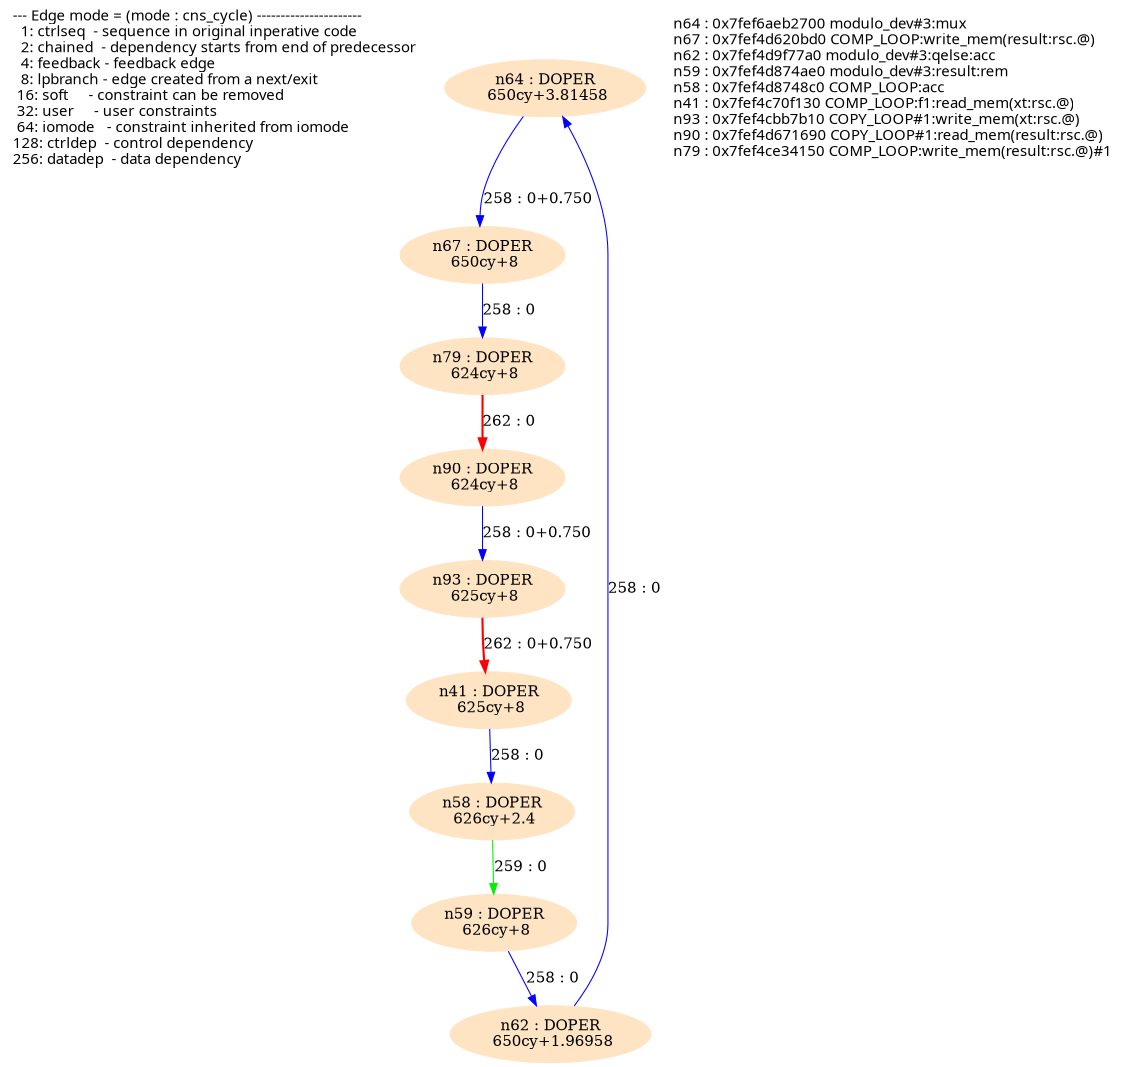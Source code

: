 digraph G {
  size="7.5,10"; center=true; ratio=auto;
  m1[fontname=Fixed,labeljust=left,label="--- Edge mode = (mode : cns_cycle) ----------------------\l  1: ctrlseq  - sequence in original inperative code     \l  2: chained  - dependency starts from end of predecessor\l  4: feedback - feedback edge                            \l  8: lpbranch - edge created from a next/exit            \l 16: soft     - constraint can be removed                \l 32: user     - user constraints                         \l 64: iomode   - constraint inherited from iomode         \l128: ctrldep  - control dependency                       \l256: datadep  - data dependency                          \l",shape=none];
  n64[label="n64 : DOPER\n 650cy+3.81458\n",shape=ellipse,style=filled,color=bisque];
  n67[label="n67 : DOPER\n 650cy+8\n",shape=ellipse,style=filled,color=bisque];
  n62[label="n62 : DOPER\n 650cy+1.96958\n",shape=ellipse,style=filled,color=bisque];
  n59[label="n59 : DOPER\n 626cy+8\n",shape=ellipse,style=filled,color=bisque];
  n58[label="n58 : DOPER\n 626cy+2.4\n",shape=ellipse,style=filled,color=bisque];
  n41[label="n41 : DOPER\n 625cy+8\n",shape=ellipse,style=filled,color=bisque];
  n93[label="n93 : DOPER\n 625cy+8\n",shape=ellipse,style=filled,color=bisque];
  n90[label="n90 : DOPER\n 624cy+8\n",shape=ellipse,style=filled,color=bisque];
  n79[label="n79 : DOPER\n 624cy+8\n",shape=ellipse,style=filled,color=bisque];
  m2[fontname=Fixed,labeljust=left,label="n64 : 0x7fef6aeb2700 modulo_dev#3:mux\ln67 : 0x7fef4d620bd0 COMP_LOOP:write_mem(result:rsc.@)\ln62 : 0x7fef4d9f77a0 modulo_dev#3:qelse:acc\ln59 : 0x7fef4d874ae0 modulo_dev#3:result:rem\ln58 : 0x7fef4d8748c0 COMP_LOOP:acc\ln41 : 0x7fef4c70f130 COMP_LOOP:f1:read_mem(xt:rsc.@)\ln93 : 0x7fef4cbb7b10 COPY_LOOP#1:write_mem(xt:rsc.@)\ln90 : 0x7fef4d671690 COPY_LOOP#1:read_mem(result:rsc.@)\ln79 : 0x7fef4ce34150 COMP_LOOP:write_mem(result:rsc.@)#1\l",shape=none];
  n64 -> n67[label="258 : 0+0.750",color=blue];
  n62 -> n64[label="258 : 0",color=blue];
  n59 -> n62[label="258 : 0",color=blue];
  n58 -> n59[label="259 : 0",color=green2];
  n41 -> n58[label="258 : 0",color=blue];
  n93 -> n41[label="262 : 0+0.750",color=red, style=bold];
  n90 -> n93[label="258 : 0+0.750",color=blue];
  n79 -> n90[label="262 : 0",color=red, style=bold];
  n67 -> n79[label="258 : 0",color=blue];
}

